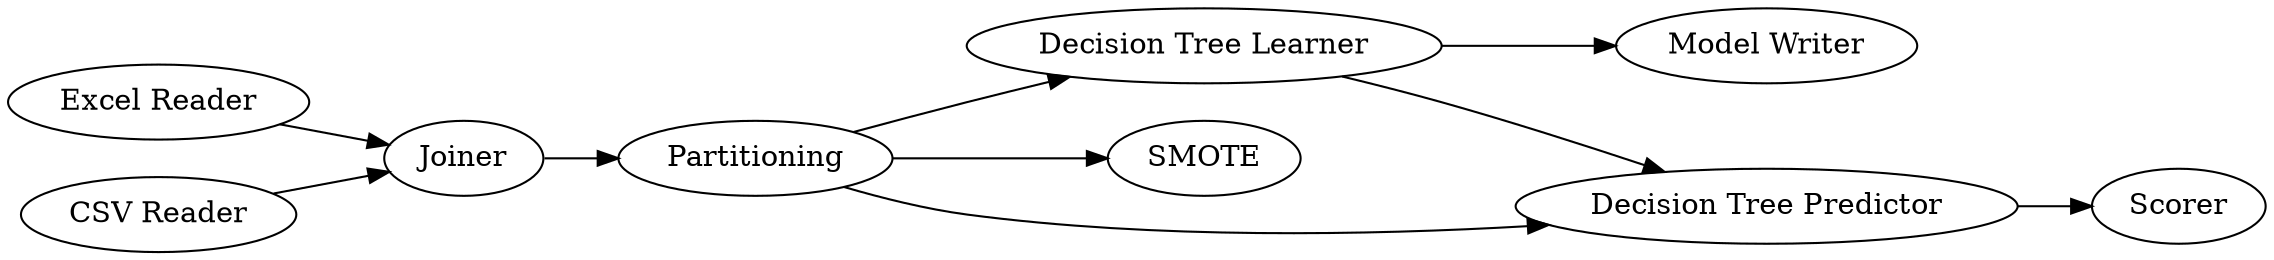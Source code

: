 digraph {
	1 -> 3
	4 -> 5
	4 -> 8
	3 -> 4
	5 -> 6
	2 -> 3
	6 -> 7
	5 -> 9
	4 -> 6
	5 [label="Decision Tree Learner"]
	1 [label="Excel Reader"]
	7 [label=Scorer]
	9 [label="Model Writer"]
	4 [label=Partitioning]
	6 [label="Decision Tree Predictor"]
	8 [label=SMOTE]
	3 [label=Joiner]
	2 [label="CSV Reader"]
	rankdir=LR
}
